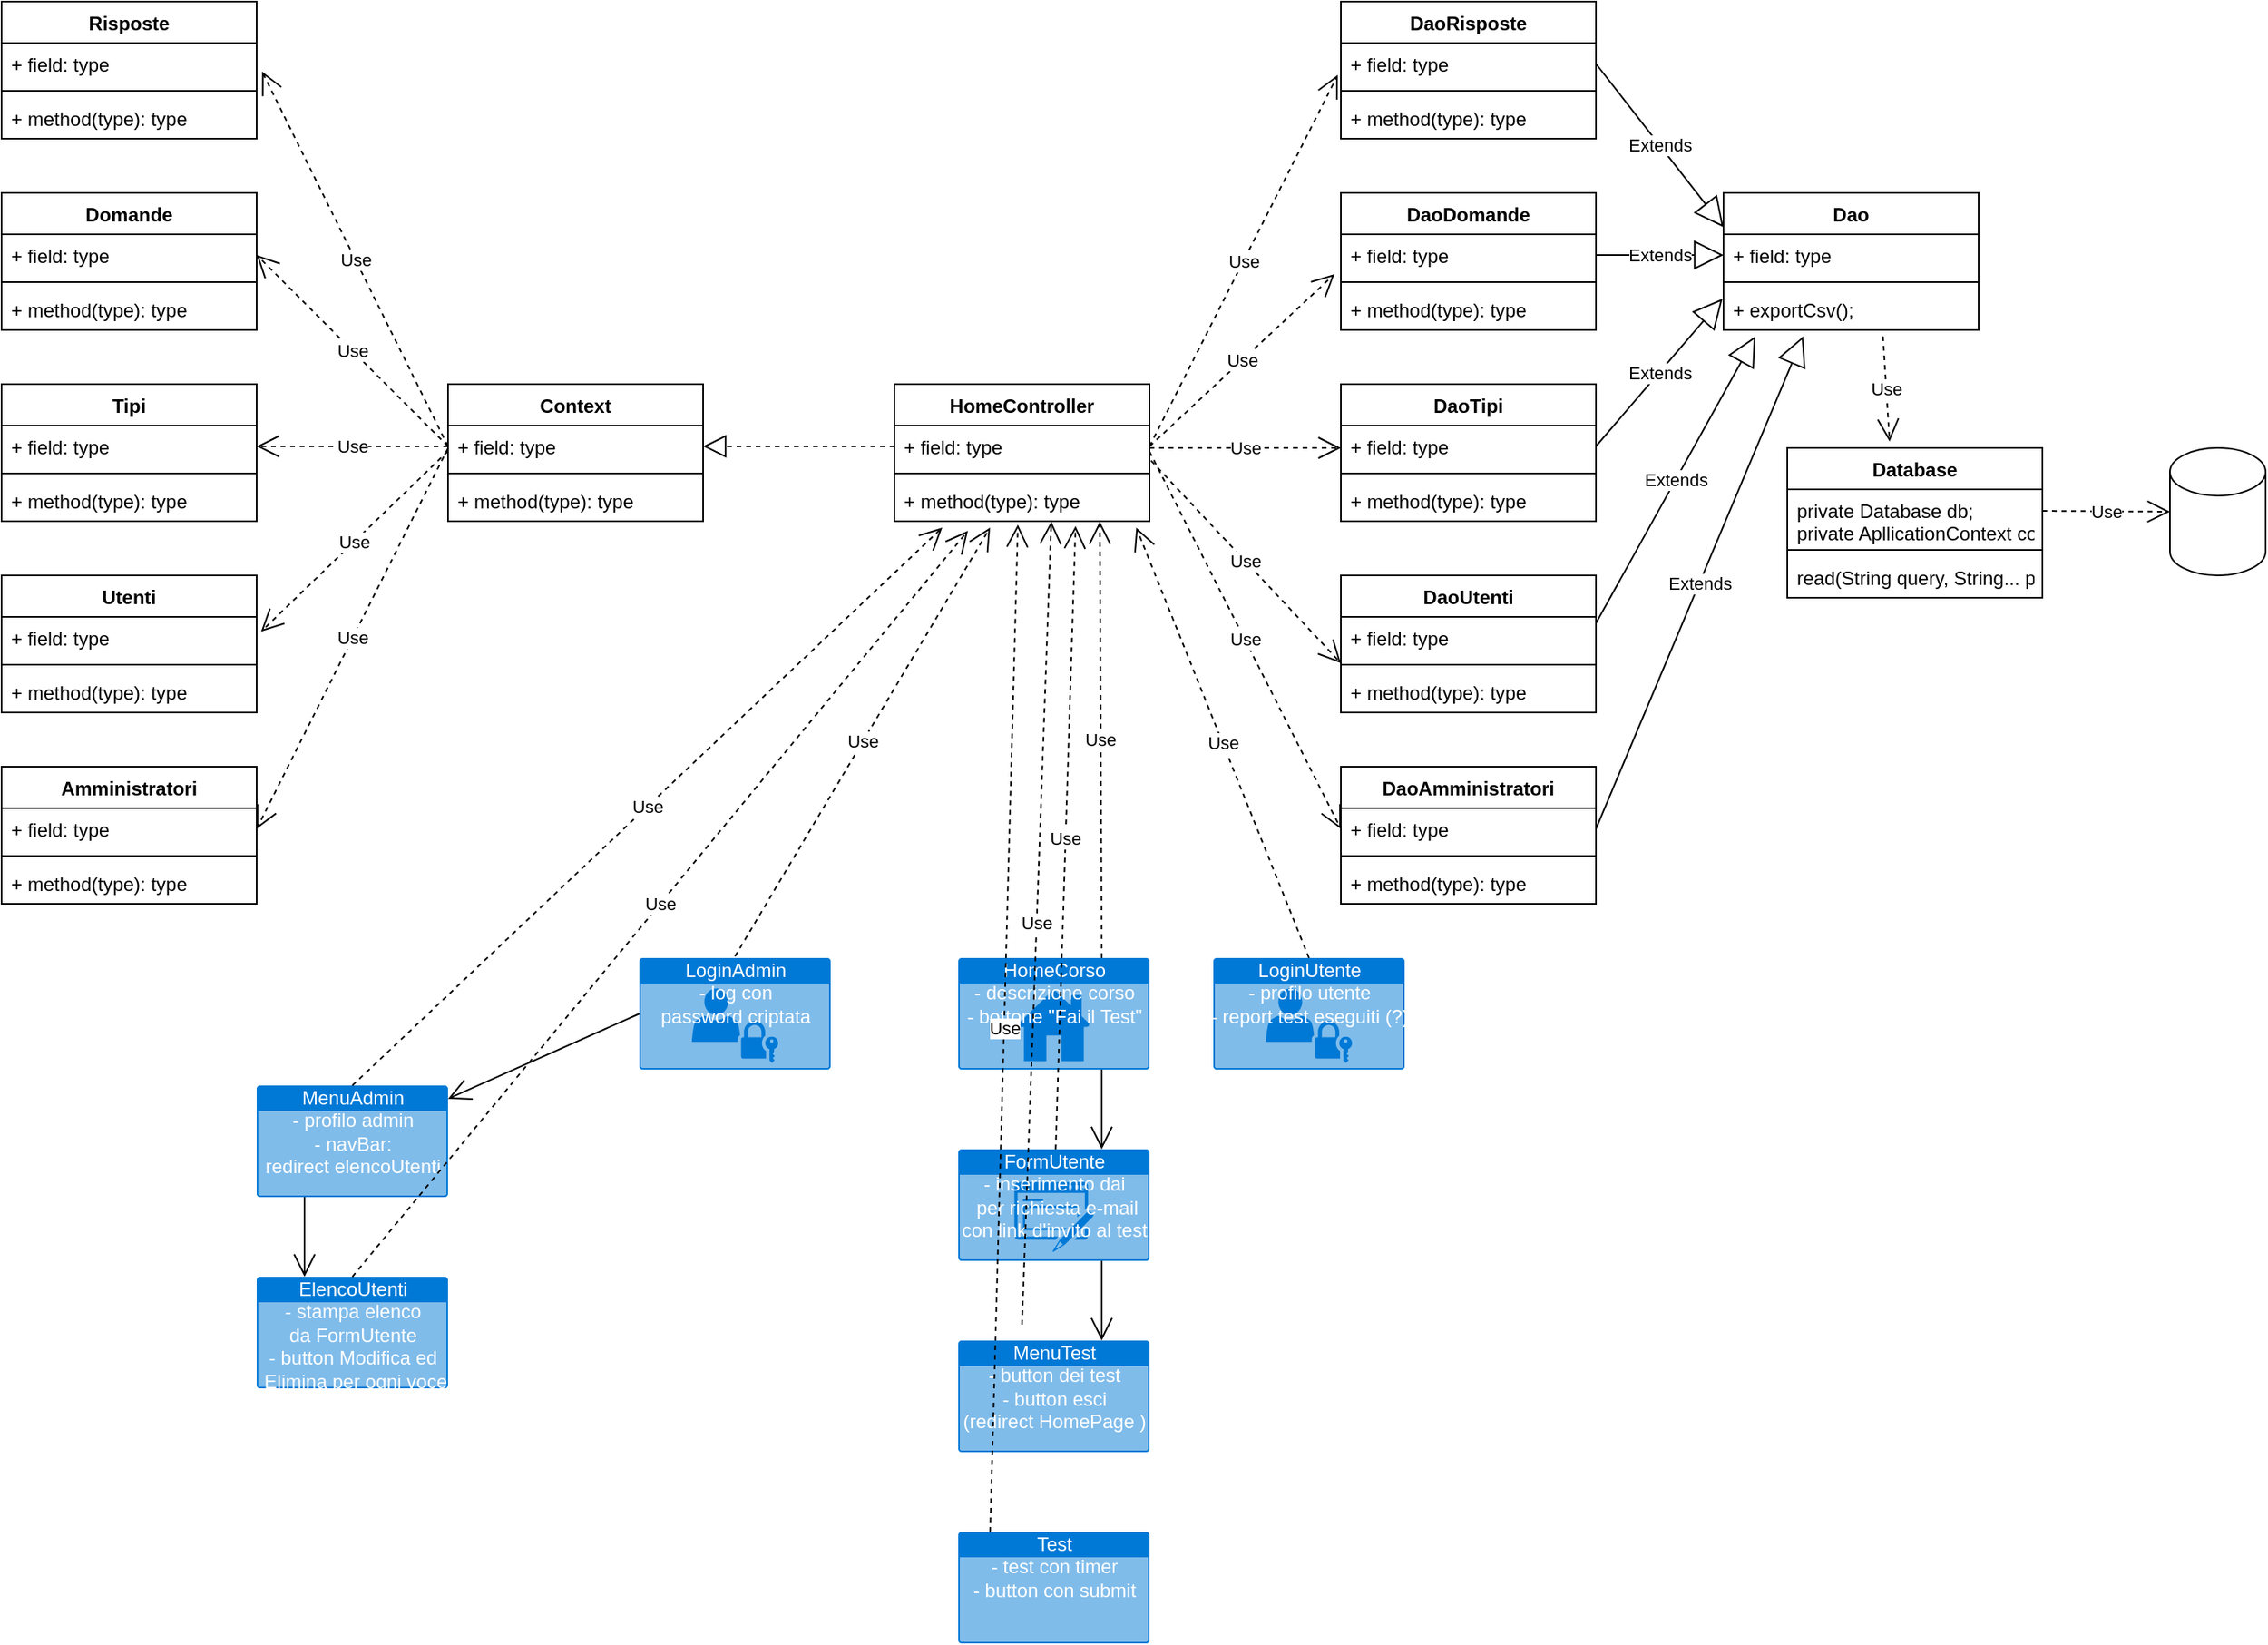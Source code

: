 <mxfile version="20.4.0" type="device"><diagram id="dmgWN5fDys8wyGgTeV5Z" name="Pagina-1"><mxGraphModel dx="1582" dy="424" grid="1" gridSize="10" guides="1" tooltips="1" connect="1" arrows="1" fold="1" page="1" pageScale="1" pageWidth="827" pageHeight="1169" math="0" shadow="0"><root><mxCell id="0"/><mxCell id="1" parent="0"/><mxCell id="GzQaJVvrr6Q2XRRCjelw-1" value="" style="shape=cylinder3;whiteSpace=wrap;html=1;boundedLbl=1;backgroundOutline=1;size=15;" parent="1" vertex="1"><mxGeometry x="720" y="360" width="60" height="80" as="geometry"/></mxCell><mxCell id="GzQaJVvrr6Q2XRRCjelw-4" value="Database" style="swimlane;fontStyle=1;align=center;verticalAlign=top;childLayout=stackLayout;horizontal=1;startSize=26;horizontalStack=0;resizeParent=1;resizeParentMax=0;resizeLast=0;collapsible=1;marginBottom=0;" parent="1" vertex="1"><mxGeometry x="480" y="360" width="160" height="94" as="geometry"/></mxCell><mxCell id="GzQaJVvrr6Q2XRRCjelw-5" value="private Database db;&#10;private ApllicationContext context;&#10;" style="text;strokeColor=none;fillColor=none;align=left;verticalAlign=top;spacingLeft=4;spacingRight=4;overflow=hidden;rotatable=0;points=[[0,0.5],[1,0.5]];portConstraint=eastwest;" parent="GzQaJVvrr6Q2XRRCjelw-4" vertex="1"><mxGeometry y="26" width="160" height="34" as="geometry"/></mxCell><mxCell id="GzQaJVvrr6Q2XRRCjelw-6" value="" style="line;strokeWidth=1;fillColor=none;align=left;verticalAlign=middle;spacingTop=-1;spacingLeft=3;spacingRight=3;rotatable=0;labelPosition=right;points=[];portConstraint=eastwest;strokeColor=inherit;" parent="GzQaJVvrr6Q2XRRCjelw-4" vertex="1"><mxGeometry y="60" width="160" height="8" as="geometry"/></mxCell><mxCell id="GzQaJVvrr6Q2XRRCjelw-7" value="read(String query, String... parametri)" style="text;strokeColor=none;fillColor=none;align=left;verticalAlign=top;spacingLeft=4;spacingRight=4;overflow=hidden;rotatable=0;points=[[0,0.5],[1,0.5]];portConstraint=eastwest;" parent="GzQaJVvrr6Q2XRRCjelw-4" vertex="1"><mxGeometry y="68" width="160" height="26" as="geometry"/></mxCell><mxCell id="GzQaJVvrr6Q2XRRCjelw-9" value="Dao" style="swimlane;fontStyle=1;align=center;verticalAlign=top;childLayout=stackLayout;horizontal=1;startSize=26;horizontalStack=0;resizeParent=1;resizeParentMax=0;resizeLast=0;collapsible=1;marginBottom=0;" parent="1" vertex="1"><mxGeometry x="440" y="200" width="160" height="86" as="geometry"/></mxCell><mxCell id="GzQaJVvrr6Q2XRRCjelw-10" value="+ field: type" style="text;strokeColor=none;fillColor=none;align=left;verticalAlign=top;spacingLeft=4;spacingRight=4;overflow=hidden;rotatable=0;points=[[0,0.5],[1,0.5]];portConstraint=eastwest;" parent="GzQaJVvrr6Q2XRRCjelw-9" vertex="1"><mxGeometry y="26" width="160" height="26" as="geometry"/></mxCell><mxCell id="GzQaJVvrr6Q2XRRCjelw-11" value="" style="line;strokeWidth=1;fillColor=none;align=left;verticalAlign=middle;spacingTop=-1;spacingLeft=3;spacingRight=3;rotatable=0;labelPosition=right;points=[];portConstraint=eastwest;strokeColor=inherit;" parent="GzQaJVvrr6Q2XRRCjelw-9" vertex="1"><mxGeometry y="52" width="160" height="8" as="geometry"/></mxCell><mxCell id="GzQaJVvrr6Q2XRRCjelw-12" value="+ exportCsv();" style="text;strokeColor=none;fillColor=none;align=left;verticalAlign=top;spacingLeft=4;spacingRight=4;overflow=hidden;rotatable=0;points=[[0,0.5],[1,0.5]];portConstraint=eastwest;" parent="GzQaJVvrr6Q2XRRCjelw-9" vertex="1"><mxGeometry y="60" width="160" height="26" as="geometry"/></mxCell><mxCell id="GzQaJVvrr6Q2XRRCjelw-13" value="DaoDomande" style="swimlane;fontStyle=1;align=center;verticalAlign=top;childLayout=stackLayout;horizontal=1;startSize=26;horizontalStack=0;resizeParent=1;resizeParentMax=0;resizeLast=0;collapsible=1;marginBottom=0;" parent="1" vertex="1"><mxGeometry x="200" y="200" width="160" height="86" as="geometry"/></mxCell><mxCell id="GzQaJVvrr6Q2XRRCjelw-14" value="+ field: type" style="text;strokeColor=none;fillColor=none;align=left;verticalAlign=top;spacingLeft=4;spacingRight=4;overflow=hidden;rotatable=0;points=[[0,0.5],[1,0.5]];portConstraint=eastwest;" parent="GzQaJVvrr6Q2XRRCjelw-13" vertex="1"><mxGeometry y="26" width="160" height="26" as="geometry"/></mxCell><mxCell id="GzQaJVvrr6Q2XRRCjelw-15" value="" style="line;strokeWidth=1;fillColor=none;align=left;verticalAlign=middle;spacingTop=-1;spacingLeft=3;spacingRight=3;rotatable=0;labelPosition=right;points=[];portConstraint=eastwest;strokeColor=inherit;" parent="GzQaJVvrr6Q2XRRCjelw-13" vertex="1"><mxGeometry y="52" width="160" height="8" as="geometry"/></mxCell><mxCell id="GzQaJVvrr6Q2XRRCjelw-16" value="+ method(type): type" style="text;strokeColor=none;fillColor=none;align=left;verticalAlign=top;spacingLeft=4;spacingRight=4;overflow=hidden;rotatable=0;points=[[0,0.5],[1,0.5]];portConstraint=eastwest;" parent="GzQaJVvrr6Q2XRRCjelw-13" vertex="1"><mxGeometry y="60" width="160" height="26" as="geometry"/></mxCell><mxCell id="GzQaJVvrr6Q2XRRCjelw-17" value="DaoRisposte" style="swimlane;fontStyle=1;align=center;verticalAlign=top;childLayout=stackLayout;horizontal=1;startSize=26;horizontalStack=0;resizeParent=1;resizeParentMax=0;resizeLast=0;collapsible=1;marginBottom=0;" parent="1" vertex="1"><mxGeometry x="200" y="80" width="160" height="86" as="geometry"/></mxCell><mxCell id="GzQaJVvrr6Q2XRRCjelw-18" value="+ field: type" style="text;strokeColor=none;fillColor=none;align=left;verticalAlign=top;spacingLeft=4;spacingRight=4;overflow=hidden;rotatable=0;points=[[0,0.5],[1,0.5]];portConstraint=eastwest;" parent="GzQaJVvrr6Q2XRRCjelw-17" vertex="1"><mxGeometry y="26" width="160" height="26" as="geometry"/></mxCell><mxCell id="GzQaJVvrr6Q2XRRCjelw-19" value="" style="line;strokeWidth=1;fillColor=none;align=left;verticalAlign=middle;spacingTop=-1;spacingLeft=3;spacingRight=3;rotatable=0;labelPosition=right;points=[];portConstraint=eastwest;strokeColor=inherit;" parent="GzQaJVvrr6Q2XRRCjelw-17" vertex="1"><mxGeometry y="52" width="160" height="8" as="geometry"/></mxCell><mxCell id="GzQaJVvrr6Q2XRRCjelw-20" value="+ method(type): type" style="text;strokeColor=none;fillColor=none;align=left;verticalAlign=top;spacingLeft=4;spacingRight=4;overflow=hidden;rotatable=0;points=[[0,0.5],[1,0.5]];portConstraint=eastwest;" parent="GzQaJVvrr6Q2XRRCjelw-17" vertex="1"><mxGeometry y="60" width="160" height="26" as="geometry"/></mxCell><mxCell id="GzQaJVvrr6Q2XRRCjelw-21" value="DaoTipi" style="swimlane;fontStyle=1;align=center;verticalAlign=top;childLayout=stackLayout;horizontal=1;startSize=26;horizontalStack=0;resizeParent=1;resizeParentMax=0;resizeLast=0;collapsible=1;marginBottom=0;" parent="1" vertex="1"><mxGeometry x="200" y="320" width="160" height="86" as="geometry"/></mxCell><mxCell id="GzQaJVvrr6Q2XRRCjelw-22" value="+ field: type" style="text;strokeColor=none;fillColor=none;align=left;verticalAlign=top;spacingLeft=4;spacingRight=4;overflow=hidden;rotatable=0;points=[[0,0.5],[1,0.5]];portConstraint=eastwest;" parent="GzQaJVvrr6Q2XRRCjelw-21" vertex="1"><mxGeometry y="26" width="160" height="26" as="geometry"/></mxCell><mxCell id="GzQaJVvrr6Q2XRRCjelw-23" value="" style="line;strokeWidth=1;fillColor=none;align=left;verticalAlign=middle;spacingTop=-1;spacingLeft=3;spacingRight=3;rotatable=0;labelPosition=right;points=[];portConstraint=eastwest;strokeColor=inherit;" parent="GzQaJVvrr6Q2XRRCjelw-21" vertex="1"><mxGeometry y="52" width="160" height="8" as="geometry"/></mxCell><mxCell id="GzQaJVvrr6Q2XRRCjelw-24" value="+ method(type): type" style="text;strokeColor=none;fillColor=none;align=left;verticalAlign=top;spacingLeft=4;spacingRight=4;overflow=hidden;rotatable=0;points=[[0,0.5],[1,0.5]];portConstraint=eastwest;" parent="GzQaJVvrr6Q2XRRCjelw-21" vertex="1"><mxGeometry y="60" width="160" height="26" as="geometry"/></mxCell><mxCell id="GzQaJVvrr6Q2XRRCjelw-25" value="DaoUtenti" style="swimlane;fontStyle=1;align=center;verticalAlign=top;childLayout=stackLayout;horizontal=1;startSize=26;horizontalStack=0;resizeParent=1;resizeParentMax=0;resizeLast=0;collapsible=1;marginBottom=0;" parent="1" vertex="1"><mxGeometry x="200" y="440" width="160" height="86" as="geometry"/></mxCell><mxCell id="GzQaJVvrr6Q2XRRCjelw-26" value="+ field: type" style="text;strokeColor=none;fillColor=none;align=left;verticalAlign=top;spacingLeft=4;spacingRight=4;overflow=hidden;rotatable=0;points=[[0,0.5],[1,0.5]];portConstraint=eastwest;" parent="GzQaJVvrr6Q2XRRCjelw-25" vertex="1"><mxGeometry y="26" width="160" height="26" as="geometry"/></mxCell><mxCell id="GzQaJVvrr6Q2XRRCjelw-27" value="" style="line;strokeWidth=1;fillColor=none;align=left;verticalAlign=middle;spacingTop=-1;spacingLeft=3;spacingRight=3;rotatable=0;labelPosition=right;points=[];portConstraint=eastwest;strokeColor=inherit;" parent="GzQaJVvrr6Q2XRRCjelw-25" vertex="1"><mxGeometry y="52" width="160" height="8" as="geometry"/></mxCell><mxCell id="GzQaJVvrr6Q2XRRCjelw-28" value="+ method(type): type" style="text;strokeColor=none;fillColor=none;align=left;verticalAlign=top;spacingLeft=4;spacingRight=4;overflow=hidden;rotatable=0;points=[[0,0.5],[1,0.5]];portConstraint=eastwest;" parent="GzQaJVvrr6Q2XRRCjelw-25" vertex="1"><mxGeometry y="60" width="160" height="26" as="geometry"/></mxCell><mxCell id="GzQaJVvrr6Q2XRRCjelw-30" value="DaoAmministratori" style="swimlane;fontStyle=1;align=center;verticalAlign=top;childLayout=stackLayout;horizontal=1;startSize=26;horizontalStack=0;resizeParent=1;resizeParentMax=0;resizeLast=0;collapsible=1;marginBottom=0;" parent="1" vertex="1"><mxGeometry x="200" y="560" width="160" height="86" as="geometry"/></mxCell><mxCell id="GzQaJVvrr6Q2XRRCjelw-31" value="+ field: type" style="text;strokeColor=none;fillColor=none;align=left;verticalAlign=top;spacingLeft=4;spacingRight=4;overflow=hidden;rotatable=0;points=[[0,0.5],[1,0.5]];portConstraint=eastwest;" parent="GzQaJVvrr6Q2XRRCjelw-30" vertex="1"><mxGeometry y="26" width="160" height="26" as="geometry"/></mxCell><mxCell id="GzQaJVvrr6Q2XRRCjelw-32" value="" style="line;strokeWidth=1;fillColor=none;align=left;verticalAlign=middle;spacingTop=-1;spacingLeft=3;spacingRight=3;rotatable=0;labelPosition=right;points=[];portConstraint=eastwest;strokeColor=inherit;" parent="GzQaJVvrr6Q2XRRCjelw-30" vertex="1"><mxGeometry y="52" width="160" height="8" as="geometry"/></mxCell><mxCell id="GzQaJVvrr6Q2XRRCjelw-33" value="+ method(type): type" style="text;strokeColor=none;fillColor=none;align=left;verticalAlign=top;spacingLeft=4;spacingRight=4;overflow=hidden;rotatable=0;points=[[0,0.5],[1,0.5]];portConstraint=eastwest;" parent="GzQaJVvrr6Q2XRRCjelw-30" vertex="1"><mxGeometry y="60" width="160" height="26" as="geometry"/></mxCell><mxCell id="GzQaJVvrr6Q2XRRCjelw-46" value="Risposte" style="swimlane;fontStyle=1;align=center;verticalAlign=top;childLayout=stackLayout;horizontal=1;startSize=26;horizontalStack=0;resizeParent=1;resizeParentMax=0;resizeLast=0;collapsible=1;marginBottom=0;" parent="1" vertex="1"><mxGeometry x="-640" y="80" width="160" height="86" as="geometry"/></mxCell><mxCell id="GzQaJVvrr6Q2XRRCjelw-47" value="+ field: type" style="text;strokeColor=none;fillColor=none;align=left;verticalAlign=top;spacingLeft=4;spacingRight=4;overflow=hidden;rotatable=0;points=[[0,0.5],[1,0.5]];portConstraint=eastwest;" parent="GzQaJVvrr6Q2XRRCjelw-46" vertex="1"><mxGeometry y="26" width="160" height="26" as="geometry"/></mxCell><mxCell id="GzQaJVvrr6Q2XRRCjelw-48" value="" style="line;strokeWidth=1;fillColor=none;align=left;verticalAlign=middle;spacingTop=-1;spacingLeft=3;spacingRight=3;rotatable=0;labelPosition=right;points=[];portConstraint=eastwest;strokeColor=inherit;" parent="GzQaJVvrr6Q2XRRCjelw-46" vertex="1"><mxGeometry y="52" width="160" height="8" as="geometry"/></mxCell><mxCell id="GzQaJVvrr6Q2XRRCjelw-49" value="+ method(type): type" style="text;strokeColor=none;fillColor=none;align=left;verticalAlign=top;spacingLeft=4;spacingRight=4;overflow=hidden;rotatable=0;points=[[0,0.5],[1,0.5]];portConstraint=eastwest;" parent="GzQaJVvrr6Q2XRRCjelw-46" vertex="1"><mxGeometry y="60" width="160" height="26" as="geometry"/></mxCell><mxCell id="GzQaJVvrr6Q2XRRCjelw-50" value="Domande" style="swimlane;fontStyle=1;align=center;verticalAlign=top;childLayout=stackLayout;horizontal=1;startSize=26;horizontalStack=0;resizeParent=1;resizeParentMax=0;resizeLast=0;collapsible=1;marginBottom=0;" parent="1" vertex="1"><mxGeometry x="-640" y="200" width="160" height="86" as="geometry"/></mxCell><mxCell id="GzQaJVvrr6Q2XRRCjelw-51" value="+ field: type" style="text;strokeColor=none;fillColor=none;align=left;verticalAlign=top;spacingLeft=4;spacingRight=4;overflow=hidden;rotatable=0;points=[[0,0.5],[1,0.5]];portConstraint=eastwest;" parent="GzQaJVvrr6Q2XRRCjelw-50" vertex="1"><mxGeometry y="26" width="160" height="26" as="geometry"/></mxCell><mxCell id="GzQaJVvrr6Q2XRRCjelw-52" value="" style="line;strokeWidth=1;fillColor=none;align=left;verticalAlign=middle;spacingTop=-1;spacingLeft=3;spacingRight=3;rotatable=0;labelPosition=right;points=[];portConstraint=eastwest;strokeColor=inherit;" parent="GzQaJVvrr6Q2XRRCjelw-50" vertex="1"><mxGeometry y="52" width="160" height="8" as="geometry"/></mxCell><mxCell id="GzQaJVvrr6Q2XRRCjelw-53" value="+ method(type): type" style="text;strokeColor=none;fillColor=none;align=left;verticalAlign=top;spacingLeft=4;spacingRight=4;overflow=hidden;rotatable=0;points=[[0,0.5],[1,0.5]];portConstraint=eastwest;" parent="GzQaJVvrr6Q2XRRCjelw-50" vertex="1"><mxGeometry y="60" width="160" height="26" as="geometry"/></mxCell><mxCell id="GzQaJVvrr6Q2XRRCjelw-54" value="Tipi" style="swimlane;fontStyle=1;align=center;verticalAlign=top;childLayout=stackLayout;horizontal=1;startSize=26;horizontalStack=0;resizeParent=1;resizeParentMax=0;resizeLast=0;collapsible=1;marginBottom=0;" parent="1" vertex="1"><mxGeometry x="-640" y="320" width="160" height="86" as="geometry"/></mxCell><mxCell id="GzQaJVvrr6Q2XRRCjelw-55" value="+ field: type" style="text;strokeColor=none;fillColor=none;align=left;verticalAlign=top;spacingLeft=4;spacingRight=4;overflow=hidden;rotatable=0;points=[[0,0.5],[1,0.5]];portConstraint=eastwest;" parent="GzQaJVvrr6Q2XRRCjelw-54" vertex="1"><mxGeometry y="26" width="160" height="26" as="geometry"/></mxCell><mxCell id="GzQaJVvrr6Q2XRRCjelw-56" value="" style="line;strokeWidth=1;fillColor=none;align=left;verticalAlign=middle;spacingTop=-1;spacingLeft=3;spacingRight=3;rotatable=0;labelPosition=right;points=[];portConstraint=eastwest;strokeColor=inherit;" parent="GzQaJVvrr6Q2XRRCjelw-54" vertex="1"><mxGeometry y="52" width="160" height="8" as="geometry"/></mxCell><mxCell id="GzQaJVvrr6Q2XRRCjelw-57" value="+ method(type): type" style="text;strokeColor=none;fillColor=none;align=left;verticalAlign=top;spacingLeft=4;spacingRight=4;overflow=hidden;rotatable=0;points=[[0,0.5],[1,0.5]];portConstraint=eastwest;" parent="GzQaJVvrr6Q2XRRCjelw-54" vertex="1"><mxGeometry y="60" width="160" height="26" as="geometry"/></mxCell><mxCell id="GzQaJVvrr6Q2XRRCjelw-62" value="Extends" style="endArrow=block;endSize=16;endFill=0;html=1;rounded=0;entryX=0;entryY=0.25;entryDx=0;entryDy=0;exitX=1;exitY=0.5;exitDx=0;exitDy=0;" parent="1" target="GzQaJVvrr6Q2XRRCjelw-9" edge="1" source="GzQaJVvrr6Q2XRRCjelw-18"><mxGeometry width="160" relative="1" as="geometry"><mxPoint x="320" y="122.52" as="sourcePoint"/><mxPoint x="450" y="220" as="targetPoint"/></mxGeometry></mxCell><mxCell id="GzQaJVvrr6Q2XRRCjelw-66" value="Extends" style="endArrow=block;endSize=16;endFill=0;html=1;rounded=0;" parent="1" edge="1"><mxGeometry width="160" relative="1" as="geometry"><mxPoint x="360" y="470" as="sourcePoint"/><mxPoint x="460" y="290" as="targetPoint"/></mxGeometry></mxCell><mxCell id="GzQaJVvrr6Q2XRRCjelw-67" value="Extends" style="endArrow=block;endSize=16;endFill=0;html=1;rounded=0;entryX=-0.004;entryY=0.247;entryDx=0;entryDy=0;entryPerimeter=0;exitX=1;exitY=0.5;exitDx=0;exitDy=0;" parent="1" target="GzQaJVvrr6Q2XRRCjelw-12" edge="1" source="GzQaJVvrr6Q2XRRCjelw-22"><mxGeometry width="160" relative="1" as="geometry"><mxPoint x="320" y="359.05" as="sourcePoint"/><mxPoint x="480" y="359.05" as="targetPoint"/></mxGeometry></mxCell><mxCell id="GzQaJVvrr6Q2XRRCjelw-68" value="Extends" style="endArrow=block;endSize=16;endFill=0;html=1;rounded=0;exitX=1;exitY=0.5;exitDx=0;exitDy=0;" parent="1" edge="1" source="GzQaJVvrr6Q2XRRCjelw-31"><mxGeometry width="160" relative="1" as="geometry"><mxPoint x="320" y="602.52" as="sourcePoint"/><mxPoint x="490" y="290" as="targetPoint"/></mxGeometry></mxCell><mxCell id="GzQaJVvrr6Q2XRRCjelw-69" value="Use" style="endArrow=open;endSize=12;dashed=1;html=1;rounded=0;entryX=0.401;entryY=-0.043;entryDx=0;entryDy=0;entryPerimeter=0;" parent="1" target="GzQaJVvrr6Q2XRRCjelw-4" edge="1"><mxGeometry width="160" relative="1" as="geometry"><mxPoint x="540" y="290" as="sourcePoint"/><mxPoint x="670" y="300" as="targetPoint"/></mxGeometry></mxCell><mxCell id="GzQaJVvrr6Q2XRRCjelw-71" value="Use" style="endArrow=open;endSize=12;dashed=1;html=1;rounded=0;" parent="1" edge="1"><mxGeometry width="160" relative="1" as="geometry"><mxPoint x="640" y="399.52" as="sourcePoint"/><mxPoint x="720" y="400" as="targetPoint"/></mxGeometry></mxCell><mxCell id="GzQaJVvrr6Q2XRRCjelw-72" value="Utenti" style="swimlane;fontStyle=1;align=center;verticalAlign=top;childLayout=stackLayout;horizontal=1;startSize=26;horizontalStack=0;resizeParent=1;resizeParentMax=0;resizeLast=0;collapsible=1;marginBottom=0;" parent="1" vertex="1"><mxGeometry x="-640" y="440" width="160" height="86" as="geometry"/></mxCell><mxCell id="GzQaJVvrr6Q2XRRCjelw-73" value="+ field: type" style="text;strokeColor=none;fillColor=none;align=left;verticalAlign=top;spacingLeft=4;spacingRight=4;overflow=hidden;rotatable=0;points=[[0,0.5],[1,0.5]];portConstraint=eastwest;" parent="GzQaJVvrr6Q2XRRCjelw-72" vertex="1"><mxGeometry y="26" width="160" height="26" as="geometry"/></mxCell><mxCell id="GzQaJVvrr6Q2XRRCjelw-74" value="" style="line;strokeWidth=1;fillColor=none;align=left;verticalAlign=middle;spacingTop=-1;spacingLeft=3;spacingRight=3;rotatable=0;labelPosition=right;points=[];portConstraint=eastwest;strokeColor=inherit;" parent="GzQaJVvrr6Q2XRRCjelw-72" vertex="1"><mxGeometry y="52" width="160" height="8" as="geometry"/></mxCell><mxCell id="GzQaJVvrr6Q2XRRCjelw-75" value="+ method(type): type" style="text;strokeColor=none;fillColor=none;align=left;verticalAlign=top;spacingLeft=4;spacingRight=4;overflow=hidden;rotatable=0;points=[[0,0.5],[1,0.5]];portConstraint=eastwest;" parent="GzQaJVvrr6Q2XRRCjelw-72" vertex="1"><mxGeometry y="60" width="160" height="26" as="geometry"/></mxCell><mxCell id="GzQaJVvrr6Q2XRRCjelw-76" value="Amministratori" style="swimlane;fontStyle=1;align=center;verticalAlign=top;childLayout=stackLayout;horizontal=1;startSize=26;horizontalStack=0;resizeParent=1;resizeParentMax=0;resizeLast=0;collapsible=1;marginBottom=0;" parent="1" vertex="1"><mxGeometry x="-640" y="560" width="160" height="86" as="geometry"/></mxCell><mxCell id="GzQaJVvrr6Q2XRRCjelw-77" value="+ field: type" style="text;strokeColor=none;fillColor=none;align=left;verticalAlign=top;spacingLeft=4;spacingRight=4;overflow=hidden;rotatable=0;points=[[0,0.5],[1,0.5]];portConstraint=eastwest;" parent="GzQaJVvrr6Q2XRRCjelw-76" vertex="1"><mxGeometry y="26" width="160" height="26" as="geometry"/></mxCell><mxCell id="GzQaJVvrr6Q2XRRCjelw-78" value="" style="line;strokeWidth=1;fillColor=none;align=left;verticalAlign=middle;spacingTop=-1;spacingLeft=3;spacingRight=3;rotatable=0;labelPosition=right;points=[];portConstraint=eastwest;strokeColor=inherit;" parent="GzQaJVvrr6Q2XRRCjelw-76" vertex="1"><mxGeometry y="52" width="160" height="8" as="geometry"/></mxCell><mxCell id="GzQaJVvrr6Q2XRRCjelw-79" value="+ method(type): type" style="text;strokeColor=none;fillColor=none;align=left;verticalAlign=top;spacingLeft=4;spacingRight=4;overflow=hidden;rotatable=0;points=[[0,0.5],[1,0.5]];portConstraint=eastwest;" parent="GzQaJVvrr6Q2XRRCjelw-76" vertex="1"><mxGeometry y="60" width="160" height="26" as="geometry"/></mxCell><mxCell id="GzQaJVvrr6Q2XRRCjelw-80" value="Context" style="swimlane;fontStyle=1;align=center;verticalAlign=top;childLayout=stackLayout;horizontal=1;startSize=26;horizontalStack=0;resizeParent=1;resizeParentMax=0;resizeLast=0;collapsible=1;marginBottom=0;" parent="1" vertex="1"><mxGeometry x="-360" y="320" width="160" height="86" as="geometry"/></mxCell><mxCell id="GzQaJVvrr6Q2XRRCjelw-86" value="Use" style="endArrow=open;endSize=12;dashed=1;html=1;rounded=0;entryX=1;entryY=0.5;entryDx=0;entryDy=0;" parent="GzQaJVvrr6Q2XRRCjelw-80" edge="1" target="GzQaJVvrr6Q2XRRCjelw-77"><mxGeometry width="160" relative="1" as="geometry"><mxPoint y="40.17" as="sourcePoint"/><mxPoint x="130" y="37.84" as="targetPoint"/></mxGeometry></mxCell><mxCell id="GzQaJVvrr6Q2XRRCjelw-81" value="+ field: type" style="text;strokeColor=none;fillColor=none;align=left;verticalAlign=top;spacingLeft=4;spacingRight=4;overflow=hidden;rotatable=0;points=[[0,0.5],[1,0.5]];portConstraint=eastwest;" parent="GzQaJVvrr6Q2XRRCjelw-80" vertex="1"><mxGeometry y="26" width="160" height="26" as="geometry"/></mxCell><mxCell id="GzQaJVvrr6Q2XRRCjelw-82" value="" style="line;strokeWidth=1;fillColor=none;align=left;verticalAlign=middle;spacingTop=-1;spacingLeft=3;spacingRight=3;rotatable=0;labelPosition=right;points=[];portConstraint=eastwest;strokeColor=inherit;" parent="GzQaJVvrr6Q2XRRCjelw-80" vertex="1"><mxGeometry y="52" width="160" height="8" as="geometry"/></mxCell><mxCell id="GzQaJVvrr6Q2XRRCjelw-83" value="+ method(type): type" style="text;strokeColor=none;fillColor=none;align=left;verticalAlign=top;spacingLeft=4;spacingRight=4;overflow=hidden;rotatable=0;points=[[0,0.5],[1,0.5]];portConstraint=eastwest;" parent="GzQaJVvrr6Q2XRRCjelw-80" vertex="1"><mxGeometry y="60" width="160" height="26" as="geometry"/></mxCell><mxCell id="GzQaJVvrr6Q2XRRCjelw-84" value="Use" style="endArrow=open;endSize=12;dashed=1;html=1;rounded=0;entryX=1.021;entryY=0.687;entryDx=0;entryDy=0;entryPerimeter=0;exitX=0;exitY=0.5;exitDx=0;exitDy=0;" parent="1" target="GzQaJVvrr6Q2XRRCjelw-47" edge="1" source="GzQaJVvrr6Q2XRRCjelw-81"><mxGeometry width="160" relative="1" as="geometry"><mxPoint x="-200" y="358.67" as="sourcePoint"/><mxPoint x="-40" y="358.67" as="targetPoint"/></mxGeometry></mxCell><mxCell id="GzQaJVvrr6Q2XRRCjelw-85" value="Use" style="endArrow=open;endSize=12;dashed=1;html=1;rounded=0;entryX=1;entryY=0.5;entryDx=0;entryDy=0;exitX=0;exitY=0.5;exitDx=0;exitDy=0;" parent="1" target="GzQaJVvrr6Q2XRRCjelw-51" edge="1" source="GzQaJVvrr6Q2XRRCjelw-81"><mxGeometry width="160" relative="1" as="geometry"><mxPoint x="-200" y="362.33" as="sourcePoint"/><mxPoint x="-40" y="362.33" as="targetPoint"/></mxGeometry></mxCell><mxCell id="GzQaJVvrr6Q2XRRCjelw-87" value="Use" style="endArrow=open;endSize=12;dashed=1;html=1;rounded=0;entryX=1;entryY=0.5;entryDx=0;entryDy=0;exitX=0;exitY=0.5;exitDx=0;exitDy=0;" parent="1" target="GzQaJVvrr6Q2XRRCjelw-55" edge="1" source="GzQaJVvrr6Q2XRRCjelw-81"><mxGeometry width="160" relative="1" as="geometry"><mxPoint x="-200" y="362.33" as="sourcePoint"/><mxPoint x="-40" y="362.33" as="targetPoint"/></mxGeometry></mxCell><mxCell id="GzQaJVvrr6Q2XRRCjelw-88" value="Use" style="endArrow=open;endSize=12;dashed=1;html=1;rounded=0;entryX=1.017;entryY=0.357;entryDx=0;entryDy=0;entryPerimeter=0;" parent="1" target="GzQaJVvrr6Q2XRRCjelw-73" edge="1"><mxGeometry width="160" relative="1" as="geometry"><mxPoint x="-360" y="362" as="sourcePoint"/><mxPoint x="-40" y="362.33" as="targetPoint"/></mxGeometry></mxCell><mxCell id="GzQaJVvrr6Q2XRRCjelw-89" value="HomeController" style="swimlane;fontStyle=1;align=center;verticalAlign=top;childLayout=stackLayout;horizontal=1;startSize=26;horizontalStack=0;resizeParent=1;resizeParentMax=0;resizeLast=0;collapsible=1;marginBottom=0;" parent="1" vertex="1"><mxGeometry x="-80" y="320" width="160" height="86" as="geometry"/></mxCell><mxCell id="GzQaJVvrr6Q2XRRCjelw-90" value="+ field: type" style="text;strokeColor=none;fillColor=none;align=left;verticalAlign=top;spacingLeft=4;spacingRight=4;overflow=hidden;rotatable=0;points=[[0,0.5],[1,0.5]];portConstraint=eastwest;" parent="GzQaJVvrr6Q2XRRCjelw-89" vertex="1"><mxGeometry y="26" width="160" height="26" as="geometry"/></mxCell><mxCell id="GzQaJVvrr6Q2XRRCjelw-91" value="" style="line;strokeWidth=1;fillColor=none;align=left;verticalAlign=middle;spacingTop=-1;spacingLeft=3;spacingRight=3;rotatable=0;labelPosition=right;points=[];portConstraint=eastwest;strokeColor=inherit;" parent="GzQaJVvrr6Q2XRRCjelw-89" vertex="1"><mxGeometry y="52" width="160" height="8" as="geometry"/></mxCell><mxCell id="GzQaJVvrr6Q2XRRCjelw-92" value="+ method(type): type" style="text;strokeColor=none;fillColor=none;align=left;verticalAlign=top;spacingLeft=4;spacingRight=4;overflow=hidden;rotatable=0;points=[[0,0.5],[1,0.5]];portConstraint=eastwest;" parent="GzQaJVvrr6Q2XRRCjelw-89" vertex="1"><mxGeometry y="60" width="160" height="26" as="geometry"/></mxCell><mxCell id="ERFkuu-c1oof457tmGgM-2" value="Use" style="endArrow=open;endSize=12;dashed=1;html=1;rounded=0;entryX=-0.025;entryY=0.962;entryDx=0;entryDy=0;entryPerimeter=0;exitX=1;exitY=0.5;exitDx=0;exitDy=0;" edge="1" parent="1" source="GzQaJVvrr6Q2XRRCjelw-90" target="GzQaJVvrr6Q2XRRCjelw-14"><mxGeometry width="160" relative="1" as="geometry"><mxPoint x="80" y="356" as="sourcePoint"/><mxPoint x="230" y="286" as="targetPoint"/></mxGeometry></mxCell><mxCell id="ERFkuu-c1oof457tmGgM-3" value="Use" style="endArrow=open;endSize=12;dashed=1;html=1;rounded=0;entryX=-0.012;entryY=0.769;entryDx=0;entryDy=0;entryPerimeter=0;exitX=1;exitY=0.5;exitDx=0;exitDy=0;" edge="1" parent="1" source="GzQaJVvrr6Q2XRRCjelw-90" target="GzQaJVvrr6Q2XRRCjelw-18"><mxGeometry width="160" relative="1" as="geometry"><mxPoint x="80" y="350" as="sourcePoint"/><mxPoint x="240" y="359" as="targetPoint"/></mxGeometry></mxCell><mxCell id="ERFkuu-c1oof457tmGgM-4" value="Use" style="endArrow=open;endSize=12;dashed=1;html=1;rounded=0;entryX=0;entryY=1.115;entryDx=0;entryDy=0;entryPerimeter=0;exitX=1.006;exitY=0.846;exitDx=0;exitDy=0;exitPerimeter=0;" edge="1" parent="1" source="GzQaJVvrr6Q2XRRCjelw-90" target="GzQaJVvrr6Q2XRRCjelw-26"><mxGeometry width="160" relative="1" as="geometry"><mxPoint x="90" y="359" as="sourcePoint"/><mxPoint x="250" y="359" as="targetPoint"/></mxGeometry></mxCell><mxCell id="ERFkuu-c1oof457tmGgM-5" value="Use" style="endArrow=open;endSize=12;dashed=1;html=1;rounded=0;" edge="1" parent="1"><mxGeometry width="160" relative="1" as="geometry"><mxPoint x="80" y="360" as="sourcePoint"/><mxPoint x="200" y="360" as="targetPoint"/></mxGeometry></mxCell><mxCell id="ERFkuu-c1oof457tmGgM-6" value="" style="endArrow=block;dashed=1;endFill=0;endSize=12;html=1;rounded=0;entryX=1;entryY=0.5;entryDx=0;entryDy=0;" edge="1" parent="1" source="GzQaJVvrr6Q2XRRCjelw-90" target="GzQaJVvrr6Q2XRRCjelw-81"><mxGeometry width="160" relative="1" as="geometry"><mxPoint x="-130" y="362.5" as="sourcePoint"/><mxPoint x="30" y="362.5" as="targetPoint"/></mxGeometry></mxCell><mxCell id="ERFkuu-c1oof457tmGgM-12" value="Use" style="endArrow=open;endSize=12;dashed=1;html=1;rounded=0;entryX=0;entryY=0.5;entryDx=0;entryDy=0;" edge="1" parent="1" target="GzQaJVvrr6Q2XRRCjelw-31"><mxGeometry width="160" relative="1" as="geometry"><mxPoint x="80" y="362.29" as="sourcePoint"/><mxPoint x="240" y="362.29" as="targetPoint"/></mxGeometry></mxCell><mxCell id="ERFkuu-c1oof457tmGgM-17" value="HomeCorso&lt;br&gt;- descrizione corso&lt;br&gt;- bottone &quot;Fai il Test&quot;" style="html=1;strokeColor=none;fillColor=#0079D6;labelPosition=center;verticalLabelPosition=middle;verticalAlign=top;align=center;fontSize=12;outlineConnect=0;spacingTop=-6;fontColor=#FFFFFF;sketch=0;shape=mxgraph.sitemap.home;" vertex="1" parent="1"><mxGeometry x="-40" y="680" width="120" height="70" as="geometry"/></mxCell><mxCell id="ERFkuu-c1oof457tmGgM-18" value="FormUtente&lt;br&gt;- inserimento dai&lt;br&gt;&amp;nbsp;per richiesta e-mail&lt;br&gt;con link d'invito al test" style="html=1;strokeColor=none;fillColor=#0079D6;labelPosition=center;verticalLabelPosition=middle;verticalAlign=top;align=center;fontSize=12;outlineConnect=0;spacingTop=-6;fontColor=#FFFFFF;sketch=0;shape=mxgraph.sitemap.form;" vertex="1" parent="1"><mxGeometry x="-40" y="800" width="120" height="70" as="geometry"/></mxCell><mxCell id="ERFkuu-c1oof457tmGgM-20" value="LoginAdmin&lt;br&gt;- log con &lt;br&gt;password criptata" style="html=1;strokeColor=none;fillColor=#0079D6;labelPosition=center;verticalLabelPosition=middle;verticalAlign=top;align=center;fontSize=12;outlineConnect=0;spacingTop=-6;fontColor=#FFFFFF;sketch=0;shape=mxgraph.sitemap.login;" vertex="1" parent="1"><mxGeometry x="-240" y="680" width="120" height="70" as="geometry"/></mxCell><mxCell id="GzQaJVvrr6Q2XRRCjelw-64" value="Extends" style="endArrow=block;endSize=16;endFill=0;html=1;rounded=0;entryX=0;entryY=0.5;entryDx=0;entryDy=0;exitX=1;exitY=0.5;exitDx=0;exitDy=0;" parent="1" target="GzQaJVvrr6Q2XRRCjelw-10" edge="1" source="GzQaJVvrr6Q2XRRCjelw-14"><mxGeometry width="160" relative="1" as="geometry"><mxPoint x="320" y="238.52" as="sourcePoint"/><mxPoint x="480" y="238.52" as="targetPoint"/></mxGeometry></mxCell><mxCell id="ERFkuu-c1oof457tmGgM-24" value="LoginUtente&lt;br&gt;- profilo utente&lt;br&gt;- report test eseguiti (?)" style="html=1;strokeColor=none;fillColor=#0079D6;labelPosition=center;verticalLabelPosition=middle;verticalAlign=top;align=center;fontSize=12;outlineConnect=0;spacingTop=-6;fontColor=#FFFFFF;sketch=0;shape=mxgraph.sitemap.login;" vertex="1" parent="1"><mxGeometry x="120" y="680" width="120" height="70" as="geometry"/></mxCell><mxCell id="ERFkuu-c1oof457tmGgM-25" value="Use" style="endArrow=open;endSize=12;dashed=1;html=1;rounded=0;entryX=0.375;entryY=1.154;entryDx=0;entryDy=0;entryPerimeter=0;" edge="1" parent="1" target="GzQaJVvrr6Q2XRRCjelw-92"><mxGeometry width="160" relative="1" as="geometry"><mxPoint x="-180" y="679" as="sourcePoint"/><mxPoint x="-20" y="679" as="targetPoint"/></mxGeometry></mxCell><mxCell id="ERFkuu-c1oof457tmGgM-26" value="Use" style="endArrow=open;endSize=12;dashed=1;html=1;rounded=0;entryX=0.948;entryY=1.154;entryDx=0;entryDy=0;entryPerimeter=0;exitX=0.5;exitY=0;exitDx=0;exitDy=0;exitPerimeter=0;" edge="1" parent="1" source="ERFkuu-c1oof457tmGgM-24" target="GzQaJVvrr6Q2XRRCjelw-92"><mxGeometry width="160" relative="1" as="geometry"><mxPoint x="180" y="670" as="sourcePoint"/><mxPoint x="50" y="590" as="targetPoint"/></mxGeometry></mxCell><mxCell id="ERFkuu-c1oof457tmGgM-27" value="MenuAdmin&lt;br&gt;- profilo admin&lt;br&gt;- navBar: &lt;br&gt;redirect elencoUtenti" style="html=1;strokeColor=none;fillColor=#0079D6;labelPosition=center;verticalLabelPosition=middle;verticalAlign=top;align=center;fontSize=12;outlineConnect=0;spacingTop=-6;fontColor=#FFFFFF;sketch=0;shape=mxgraph.sitemap.page;" vertex="1" parent="1"><mxGeometry x="-480" y="760" width="120" height="70" as="geometry"/></mxCell><mxCell id="ERFkuu-c1oof457tmGgM-28" value="ElencoUtenti&lt;br&gt;- stampa elenco &lt;br&gt;da FormUtente&lt;br&gt;- button Modifica ed&lt;br&gt;&amp;nbsp;Elimina per ogni voce" style="html=1;strokeColor=none;fillColor=#0079D6;labelPosition=center;verticalLabelPosition=middle;verticalAlign=top;align=center;fontSize=12;outlineConnect=0;spacingTop=-6;fontColor=#FFFFFF;sketch=0;shape=mxgraph.sitemap.page;" vertex="1" parent="1"><mxGeometry x="-480" y="880" width="120" height="70" as="geometry"/></mxCell><mxCell id="ERFkuu-c1oof457tmGgM-32" value="Use" style="endArrow=open;endSize=12;dashed=1;html=1;rounded=0;exitX=0.5;exitY=0;exitDx=0;exitDy=0;exitPerimeter=0;" edge="1" parent="1" source="ERFkuu-c1oof457tmGgM-27"><mxGeometry width="160" relative="1" as="geometry"><mxPoint x="-340" y="730" as="sourcePoint"/><mxPoint x="-50" y="410" as="targetPoint"/></mxGeometry></mxCell><mxCell id="ERFkuu-c1oof457tmGgM-33" value="Use" style="endArrow=open;endSize=12;dashed=1;html=1;rounded=0;exitX=0.5;exitY=0;exitDx=0;exitDy=0;exitPerimeter=0;entryX=0.288;entryY=1.231;entryDx=0;entryDy=0;entryPerimeter=0;" edge="1" parent="1" source="ERFkuu-c1oof457tmGgM-28" target="GzQaJVvrr6Q2XRRCjelw-92"><mxGeometry width="160" relative="1" as="geometry"><mxPoint x="-250" y="670" as="sourcePoint"/><mxPoint x="-90" y="670" as="targetPoint"/></mxGeometry></mxCell><mxCell id="ERFkuu-c1oof457tmGgM-38" value="MenuTest&lt;br&gt;- button dei test&lt;br&gt;- button esci&lt;br&gt;(redirect HomePage )" style="html=1;strokeColor=none;fillColor=#0079D6;labelPosition=center;verticalLabelPosition=middle;verticalAlign=top;align=center;fontSize=12;outlineConnect=0;spacingTop=-6;fontColor=#FFFFFF;sketch=0;shape=mxgraph.sitemap.page;" vertex="1" parent="1"><mxGeometry x="-40" y="920" width="120" height="70" as="geometry"/></mxCell><mxCell id="ERFkuu-c1oof457tmGgM-40" value="Test&lt;br&gt;- test con timer&lt;br&gt;- button con submit" style="html=1;strokeColor=none;fillColor=#0079D6;labelPosition=center;verticalLabelPosition=middle;verticalAlign=top;align=center;fontSize=12;outlineConnect=0;spacingTop=-6;fontColor=#FFFFFF;sketch=0;shape=mxgraph.sitemap.page;" vertex="1" parent="1"><mxGeometry x="-40" y="1040" width="120" height="70" as="geometry"/></mxCell><mxCell id="ERFkuu-c1oof457tmGgM-42" value="Use" style="endArrow=open;endSize=12;dashed=1;html=1;rounded=0;exitX=0.75;exitY=0;exitDx=0;exitDy=0;exitPerimeter=0;entryX=0.805;entryY=1.007;entryDx=0;entryDy=0;entryPerimeter=0;" edge="1" parent="1" source="ERFkuu-c1oof457tmGgM-17" target="GzQaJVvrr6Q2XRRCjelw-92"><mxGeometry width="160" relative="1" as="geometry"><mxPoint x="-120" y="590" as="sourcePoint"/><mxPoint x="40" y="590" as="targetPoint"/></mxGeometry></mxCell><mxCell id="ERFkuu-c1oof457tmGgM-43" value="Use" style="endArrow=open;endSize=12;dashed=1;html=1;rounded=0;entryX=0.71;entryY=1.117;entryDx=0;entryDy=0;entryPerimeter=0;" edge="1" parent="1" source="ERFkuu-c1oof457tmGgM-18" target="GzQaJVvrr6Q2XRRCjelw-92"><mxGeometry width="160" relative="1" as="geometry"><mxPoint x="30" y="790" as="sourcePoint"/><mxPoint x="40" y="590" as="targetPoint"/></mxGeometry></mxCell><mxCell id="ERFkuu-c1oof457tmGgM-44" value="Use" style="endArrow=open;endSize=12;dashed=1;html=1;rounded=0;entryX=0.615;entryY=1.007;entryDx=0;entryDy=0;entryPerimeter=0;" edge="1" parent="1" target="GzQaJVvrr6Q2XRRCjelw-92"><mxGeometry width="160" relative="1" as="geometry"><mxPoint y="910" as="sourcePoint"/><mxPoint x="40" y="700" as="targetPoint"/></mxGeometry></mxCell><mxCell id="ERFkuu-c1oof457tmGgM-45" value="Use" style="endArrow=open;endSize=12;dashed=1;html=1;rounded=0;exitX=0.167;exitY=0;exitDx=0;exitDy=0;exitPerimeter=0;entryX=0.484;entryY=1.081;entryDx=0;entryDy=0;entryPerimeter=0;" edge="1" parent="1" source="ERFkuu-c1oof457tmGgM-40" target="GzQaJVvrr6Q2XRRCjelw-92"><mxGeometry width="160" relative="1" as="geometry"><mxPoint x="-120" y="980" as="sourcePoint"/><mxPoint x="40" y="980" as="targetPoint"/></mxGeometry></mxCell><mxCell id="ERFkuu-c1oof457tmGgM-47" value="" style="endArrow=open;endFill=1;endSize=12;html=1;rounded=0;exitX=0;exitY=0.5;exitDx=0;exitDy=0;exitPerimeter=0;" edge="1" parent="1" source="ERFkuu-c1oof457tmGgM-20" target="ERFkuu-c1oof457tmGgM-27"><mxGeometry width="160" relative="1" as="geometry"><mxPoint x="-320" y="794.57" as="sourcePoint"/><mxPoint x="-160" y="794.57" as="targetPoint"/></mxGeometry></mxCell><mxCell id="ERFkuu-c1oof457tmGgM-48" value="" style="endArrow=open;endFill=1;endSize=12;html=1;rounded=0;entryX=0.25;entryY=0;entryDx=0;entryDy=0;entryPerimeter=0;exitX=0.25;exitY=1;exitDx=0;exitDy=0;exitPerimeter=0;" edge="1" parent="1" source="ERFkuu-c1oof457tmGgM-27" target="ERFkuu-c1oof457tmGgM-28"><mxGeometry width="160" relative="1" as="geometry"><mxPoint x="-220" y="830" as="sourcePoint"/><mxPoint x="-60" y="830" as="targetPoint"/></mxGeometry></mxCell><mxCell id="ERFkuu-c1oof457tmGgM-49" value="" style="endArrow=open;endFill=1;endSize=12;html=1;rounded=0;exitX=0.75;exitY=1;exitDx=0;exitDy=0;exitPerimeter=0;entryX=0.75;entryY=0;entryDx=0;entryDy=0;entryPerimeter=0;" edge="1" parent="1" source="ERFkuu-c1oof457tmGgM-17" target="ERFkuu-c1oof457tmGgM-18"><mxGeometry width="160" relative="1" as="geometry"><mxPoint x="-40" y="830" as="sourcePoint"/><mxPoint x="120" y="830" as="targetPoint"/></mxGeometry></mxCell><mxCell id="ERFkuu-c1oof457tmGgM-50" value="" style="endArrow=open;endFill=1;endSize=12;html=1;rounded=0;entryX=0.75;entryY=0;entryDx=0;entryDy=0;entryPerimeter=0;exitX=0.75;exitY=1;exitDx=0;exitDy=0;exitPerimeter=0;" edge="1" parent="1" source="ERFkuu-c1oof457tmGgM-18" target="ERFkuu-c1oof457tmGgM-38"><mxGeometry width="160" relative="1" as="geometry"><mxPoint x="-40" y="830" as="sourcePoint"/><mxPoint x="120" y="830" as="targetPoint"/></mxGeometry></mxCell></root></mxGraphModel></diagram></mxfile>